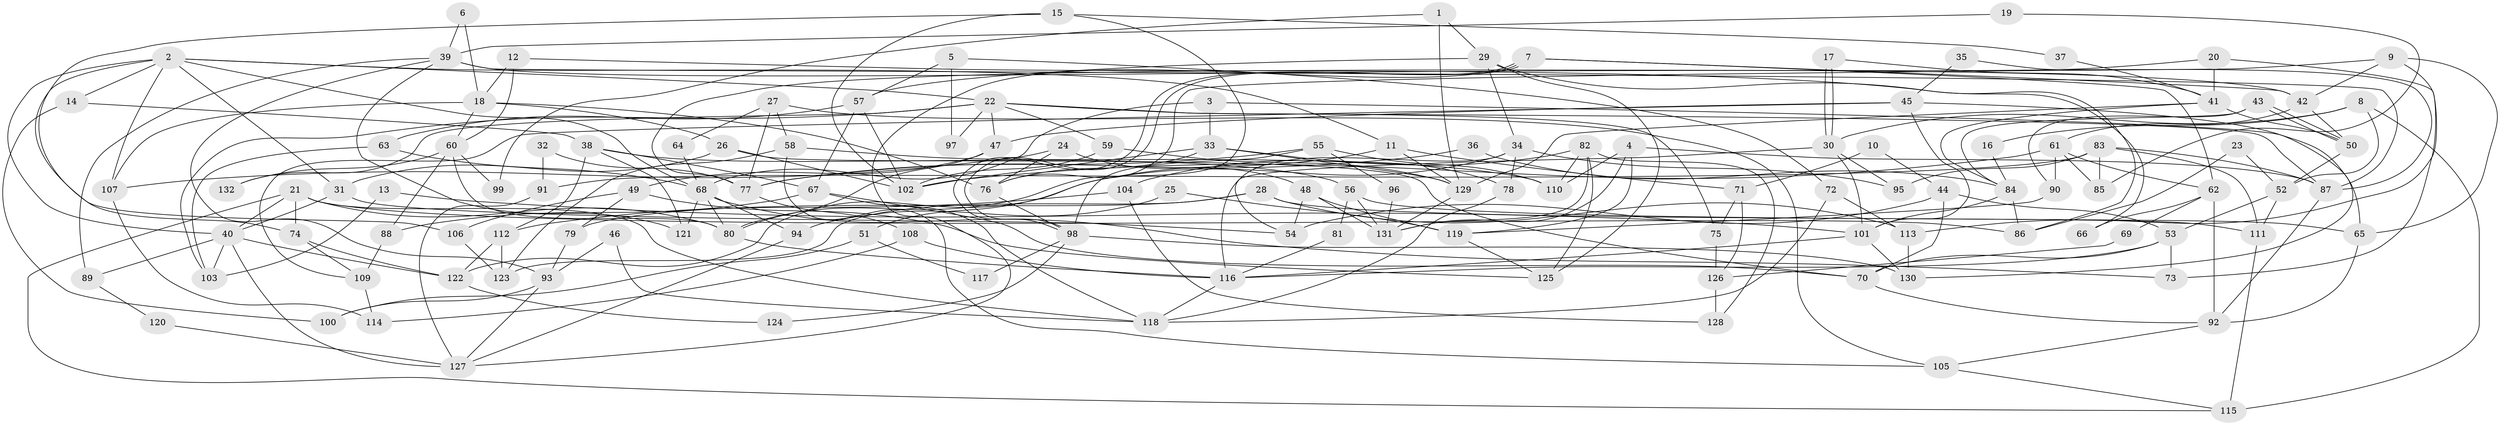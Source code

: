 // Generated by graph-tools (version 1.1) at 2025/26/03/09/25 03:26:17]
// undirected, 132 vertices, 264 edges
graph export_dot {
graph [start="1"]
  node [color=gray90,style=filled];
  1;
  2;
  3;
  4;
  5;
  6;
  7;
  8;
  9;
  10;
  11;
  12;
  13;
  14;
  15;
  16;
  17;
  18;
  19;
  20;
  21;
  22;
  23;
  24;
  25;
  26;
  27;
  28;
  29;
  30;
  31;
  32;
  33;
  34;
  35;
  36;
  37;
  38;
  39;
  40;
  41;
  42;
  43;
  44;
  45;
  46;
  47;
  48;
  49;
  50;
  51;
  52;
  53;
  54;
  55;
  56;
  57;
  58;
  59;
  60;
  61;
  62;
  63;
  64;
  65;
  66;
  67;
  68;
  69;
  70;
  71;
  72;
  73;
  74;
  75;
  76;
  77;
  78;
  79;
  80;
  81;
  82;
  83;
  84;
  85;
  86;
  87;
  88;
  89;
  90;
  91;
  92;
  93;
  94;
  95;
  96;
  97;
  98;
  99;
  100;
  101;
  102;
  103;
  104;
  105;
  106;
  107;
  108;
  109;
  110;
  111;
  112;
  113;
  114;
  115;
  116;
  117;
  118;
  119;
  120;
  121;
  122;
  123;
  124;
  125;
  126;
  127;
  128;
  129;
  130;
  131;
  132;
  1 -- 129;
  1 -- 29;
  1 -- 99;
  2 -- 68;
  2 -- 40;
  2 -- 11;
  2 -- 14;
  2 -- 22;
  2 -- 31;
  2 -- 74;
  2 -- 107;
  3 -- 33;
  3 -- 65;
  3 -- 68;
  4 -- 87;
  4 -- 119;
  4 -- 110;
  4 -- 131;
  5 -- 72;
  5 -- 57;
  5 -- 97;
  6 -- 39;
  6 -- 18;
  7 -- 62;
  7 -- 98;
  7 -- 98;
  7 -- 42;
  7 -- 127;
  8 -- 30;
  8 -- 115;
  8 -- 16;
  8 -- 52;
  9 -- 42;
  9 -- 76;
  9 -- 65;
  9 -- 113;
  10 -- 44;
  10 -- 71;
  11 -- 129;
  11 -- 51;
  11 -- 71;
  12 -- 60;
  12 -- 18;
  12 -- 66;
  13 -- 103;
  13 -- 101;
  14 -- 38;
  14 -- 100;
  15 -- 80;
  15 -- 102;
  15 -- 37;
  15 -- 106;
  16 -- 84;
  17 -- 30;
  17 -- 30;
  17 -- 41;
  18 -- 76;
  18 -- 60;
  18 -- 26;
  18 -- 107;
  19 -- 39;
  19 -- 85;
  20 -- 77;
  20 -- 73;
  20 -- 41;
  21 -- 74;
  21 -- 40;
  21 -- 80;
  21 -- 86;
  21 -- 115;
  21 -- 118;
  22 -- 59;
  22 -- 47;
  22 -- 75;
  22 -- 87;
  22 -- 97;
  22 -- 103;
  22 -- 132;
  23 -- 86;
  23 -- 52;
  24 -- 107;
  24 -- 76;
  24 -- 48;
  25 -- 94;
  25 -- 119;
  26 -- 102;
  26 -- 31;
  26 -- 70;
  27 -- 105;
  27 -- 58;
  27 -- 64;
  27 -- 77;
  28 -- 113;
  28 -- 111;
  28 -- 79;
  28 -- 123;
  29 -- 57;
  29 -- 34;
  29 -- 86;
  29 -- 125;
  30 -- 101;
  30 -- 95;
  30 -- 116;
  31 -- 40;
  31 -- 54;
  32 -- 77;
  32 -- 91;
  33 -- 102;
  33 -- 129;
  33 -- 76;
  33 -- 78;
  34 -- 78;
  34 -- 122;
  34 -- 54;
  34 -- 95;
  35 -- 45;
  35 -- 87;
  36 -- 77;
  36 -- 84;
  37 -- 41;
  38 -- 56;
  38 -- 67;
  38 -- 112;
  38 -- 121;
  39 -- 121;
  39 -- 42;
  39 -- 87;
  39 -- 89;
  39 -- 93;
  40 -- 122;
  40 -- 89;
  40 -- 103;
  40 -- 127;
  41 -- 50;
  41 -- 84;
  41 -- 129;
  42 -- 50;
  42 -- 61;
  43 -- 50;
  43 -- 50;
  43 -- 84;
  43 -- 90;
  44 -- 54;
  44 -- 53;
  44 -- 70;
  45 -- 101;
  45 -- 47;
  45 -- 109;
  45 -- 130;
  46 -- 118;
  46 -- 93;
  47 -- 49;
  47 -- 80;
  48 -- 54;
  48 -- 119;
  48 -- 131;
  49 -- 79;
  49 -- 125;
  49 -- 106;
  50 -- 52;
  51 -- 100;
  51 -- 117;
  52 -- 53;
  52 -- 111;
  53 -- 116;
  53 -- 70;
  53 -- 73;
  55 -- 110;
  55 -- 98;
  55 -- 77;
  55 -- 96;
  56 -- 65;
  56 -- 131;
  56 -- 81;
  57 -- 67;
  57 -- 63;
  57 -- 102;
  58 -- 123;
  58 -- 105;
  58 -- 110;
  59 -- 129;
  59 -- 102;
  60 -- 88;
  60 -- 80;
  60 -- 99;
  60 -- 132;
  61 -- 90;
  61 -- 62;
  61 -- 85;
  61 -- 102;
  62 -- 92;
  62 -- 66;
  62 -- 69;
  63 -- 68;
  63 -- 103;
  64 -- 68;
  65 -- 92;
  67 -- 118;
  67 -- 70;
  67 -- 88;
  68 -- 80;
  68 -- 73;
  68 -- 94;
  68 -- 121;
  69 -- 126;
  70 -- 92;
  71 -- 75;
  71 -- 126;
  72 -- 113;
  72 -- 118;
  74 -- 109;
  74 -- 122;
  75 -- 126;
  76 -- 98;
  77 -- 108;
  78 -- 118;
  79 -- 93;
  80 -- 116;
  81 -- 116;
  82 -- 110;
  82 -- 131;
  82 -- 104;
  82 -- 125;
  82 -- 128;
  83 -- 87;
  83 -- 95;
  83 -- 85;
  83 -- 91;
  83 -- 111;
  84 -- 86;
  84 -- 101;
  87 -- 92;
  88 -- 109;
  89 -- 120;
  90 -- 119;
  91 -- 127;
  92 -- 105;
  93 -- 127;
  93 -- 100;
  94 -- 127;
  96 -- 131;
  98 -- 130;
  98 -- 117;
  98 -- 124;
  101 -- 116;
  101 -- 130;
  104 -- 112;
  104 -- 128;
  105 -- 115;
  106 -- 123;
  107 -- 114;
  108 -- 116;
  108 -- 114;
  109 -- 114;
  111 -- 115;
  112 -- 123;
  112 -- 122;
  113 -- 130;
  116 -- 118;
  119 -- 125;
  120 -- 127;
  122 -- 124;
  126 -- 128;
  129 -- 131;
}
